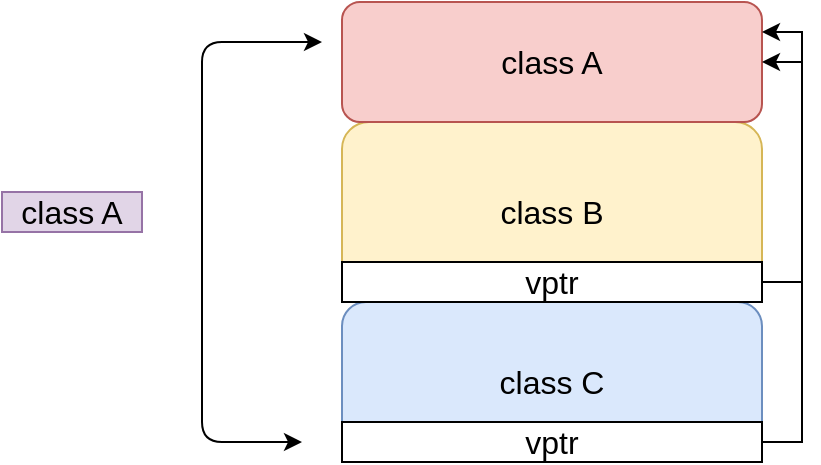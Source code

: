 <mxfile version="12.9.3" type="github">
  <diagram id="lYC8dwBlKHl0dTzJcayr" name="Page-1">
    <mxGraphModel dx="2062" dy="1154" grid="1" gridSize="10" guides="1" tooltips="1" connect="1" arrows="1" fold="1" page="1" pageScale="1" pageWidth="827" pageHeight="1169" math="0" shadow="0">
      <root>
        <mxCell id="0" />
        <mxCell id="1" parent="0" />
        <mxCell id="eTxBkfbAUIglNdTEwoIh-2" value="class B" style="rounded=1;whiteSpace=wrap;html=1;fontSize=16;fillColor=#fff2cc;strokeColor=#d6b656;" vertex="1" parent="1">
          <mxGeometry x="350" y="300" width="210" height="90" as="geometry" />
        </mxCell>
        <mxCell id="eTxBkfbAUIglNdTEwoIh-3" value="class C" style="rounded=1;whiteSpace=wrap;html=1;fontSize=16;fillColor=#dae8fc;strokeColor=#6c8ebf;" vertex="1" parent="1">
          <mxGeometry x="350" y="390" width="210" height="80" as="geometry" />
        </mxCell>
        <mxCell id="eTxBkfbAUIglNdTEwoIh-6" value="class A" style="rounded=1;whiteSpace=wrap;html=1;fontSize=16;fillColor=#f8cecc;strokeColor=#b85450;" vertex="1" parent="1">
          <mxGeometry x="350" y="240" width="210" height="60" as="geometry" />
        </mxCell>
        <mxCell id="eTxBkfbAUIglNdTEwoIh-16" style="edgeStyle=orthogonalEdgeStyle;rounded=0;orthogonalLoop=1;jettySize=auto;html=1;fontSize=16;entryX=1;entryY=0.5;entryDx=0;entryDy=0;" edge="1" parent="1" source="eTxBkfbAUIglNdTEwoIh-14" target="eTxBkfbAUIglNdTEwoIh-6">
          <mxGeometry relative="1" as="geometry">
            <mxPoint x="610" y="360" as="targetPoint" />
            <Array as="points">
              <mxPoint x="580" y="380" />
              <mxPoint x="580" y="270" />
            </Array>
          </mxGeometry>
        </mxCell>
        <mxCell id="eTxBkfbAUIglNdTEwoIh-14" value="vptr" style="rounded=0;whiteSpace=wrap;html=1;fontSize=16;" vertex="1" parent="1">
          <mxGeometry x="350" y="370" width="210" height="20" as="geometry" />
        </mxCell>
        <mxCell id="eTxBkfbAUIglNdTEwoIh-18" value="" style="edgeStyle=orthogonalEdgeStyle;rounded=0;orthogonalLoop=1;jettySize=auto;html=1;fontSize=16;entryX=1;entryY=0.25;entryDx=0;entryDy=0;" edge="1" parent="1" source="eTxBkfbAUIglNdTEwoIh-15" target="eTxBkfbAUIglNdTEwoIh-6">
          <mxGeometry relative="1" as="geometry">
            <mxPoint x="590" y="240" as="targetPoint" />
            <Array as="points">
              <mxPoint x="580" y="460" />
              <mxPoint x="580" y="255" />
            </Array>
          </mxGeometry>
        </mxCell>
        <mxCell id="eTxBkfbAUIglNdTEwoIh-15" value="vptr" style="rounded=0;whiteSpace=wrap;html=1;fontSize=16;" vertex="1" parent="1">
          <mxGeometry x="350" y="450" width="210" height="20" as="geometry" />
        </mxCell>
        <mxCell id="eTxBkfbAUIglNdTEwoIh-20" value="" style="endArrow=classic;startArrow=classic;html=1;fontSize=16;" edge="1" parent="1">
          <mxGeometry width="50" height="50" relative="1" as="geometry">
            <mxPoint x="330" y="460" as="sourcePoint" />
            <mxPoint x="340" y="260" as="targetPoint" />
            <Array as="points">
              <mxPoint x="280" y="460" />
              <mxPoint x="280" y="350" />
              <mxPoint x="280" y="260" />
            </Array>
          </mxGeometry>
        </mxCell>
        <mxCell id="eTxBkfbAUIglNdTEwoIh-22" value="class A" style="text;html=1;strokeColor=#9673a6;fillColor=#e1d5e7;align=center;verticalAlign=middle;whiteSpace=wrap;rounded=0;fontSize=16;" vertex="1" parent="1">
          <mxGeometry x="180" y="335" width="70" height="20" as="geometry" />
        </mxCell>
      </root>
    </mxGraphModel>
  </diagram>
</mxfile>
